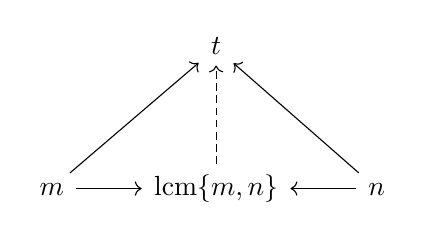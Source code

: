 \begin{tikzcd}
	& t 		& 	\\
	&		&	\\
  m & {\text{lcm} \{m, n\} } & n 
  \arrow[to=3-2, from=3-1]
  \arrow[to=3-2, from=3-3]
  \arrow[to=1-2, from=3-1]
  \arrow[to=1-2, from=3-3]
  \arrow[to=1-2, from=3-2, dashed]
\end{tikzcd}
